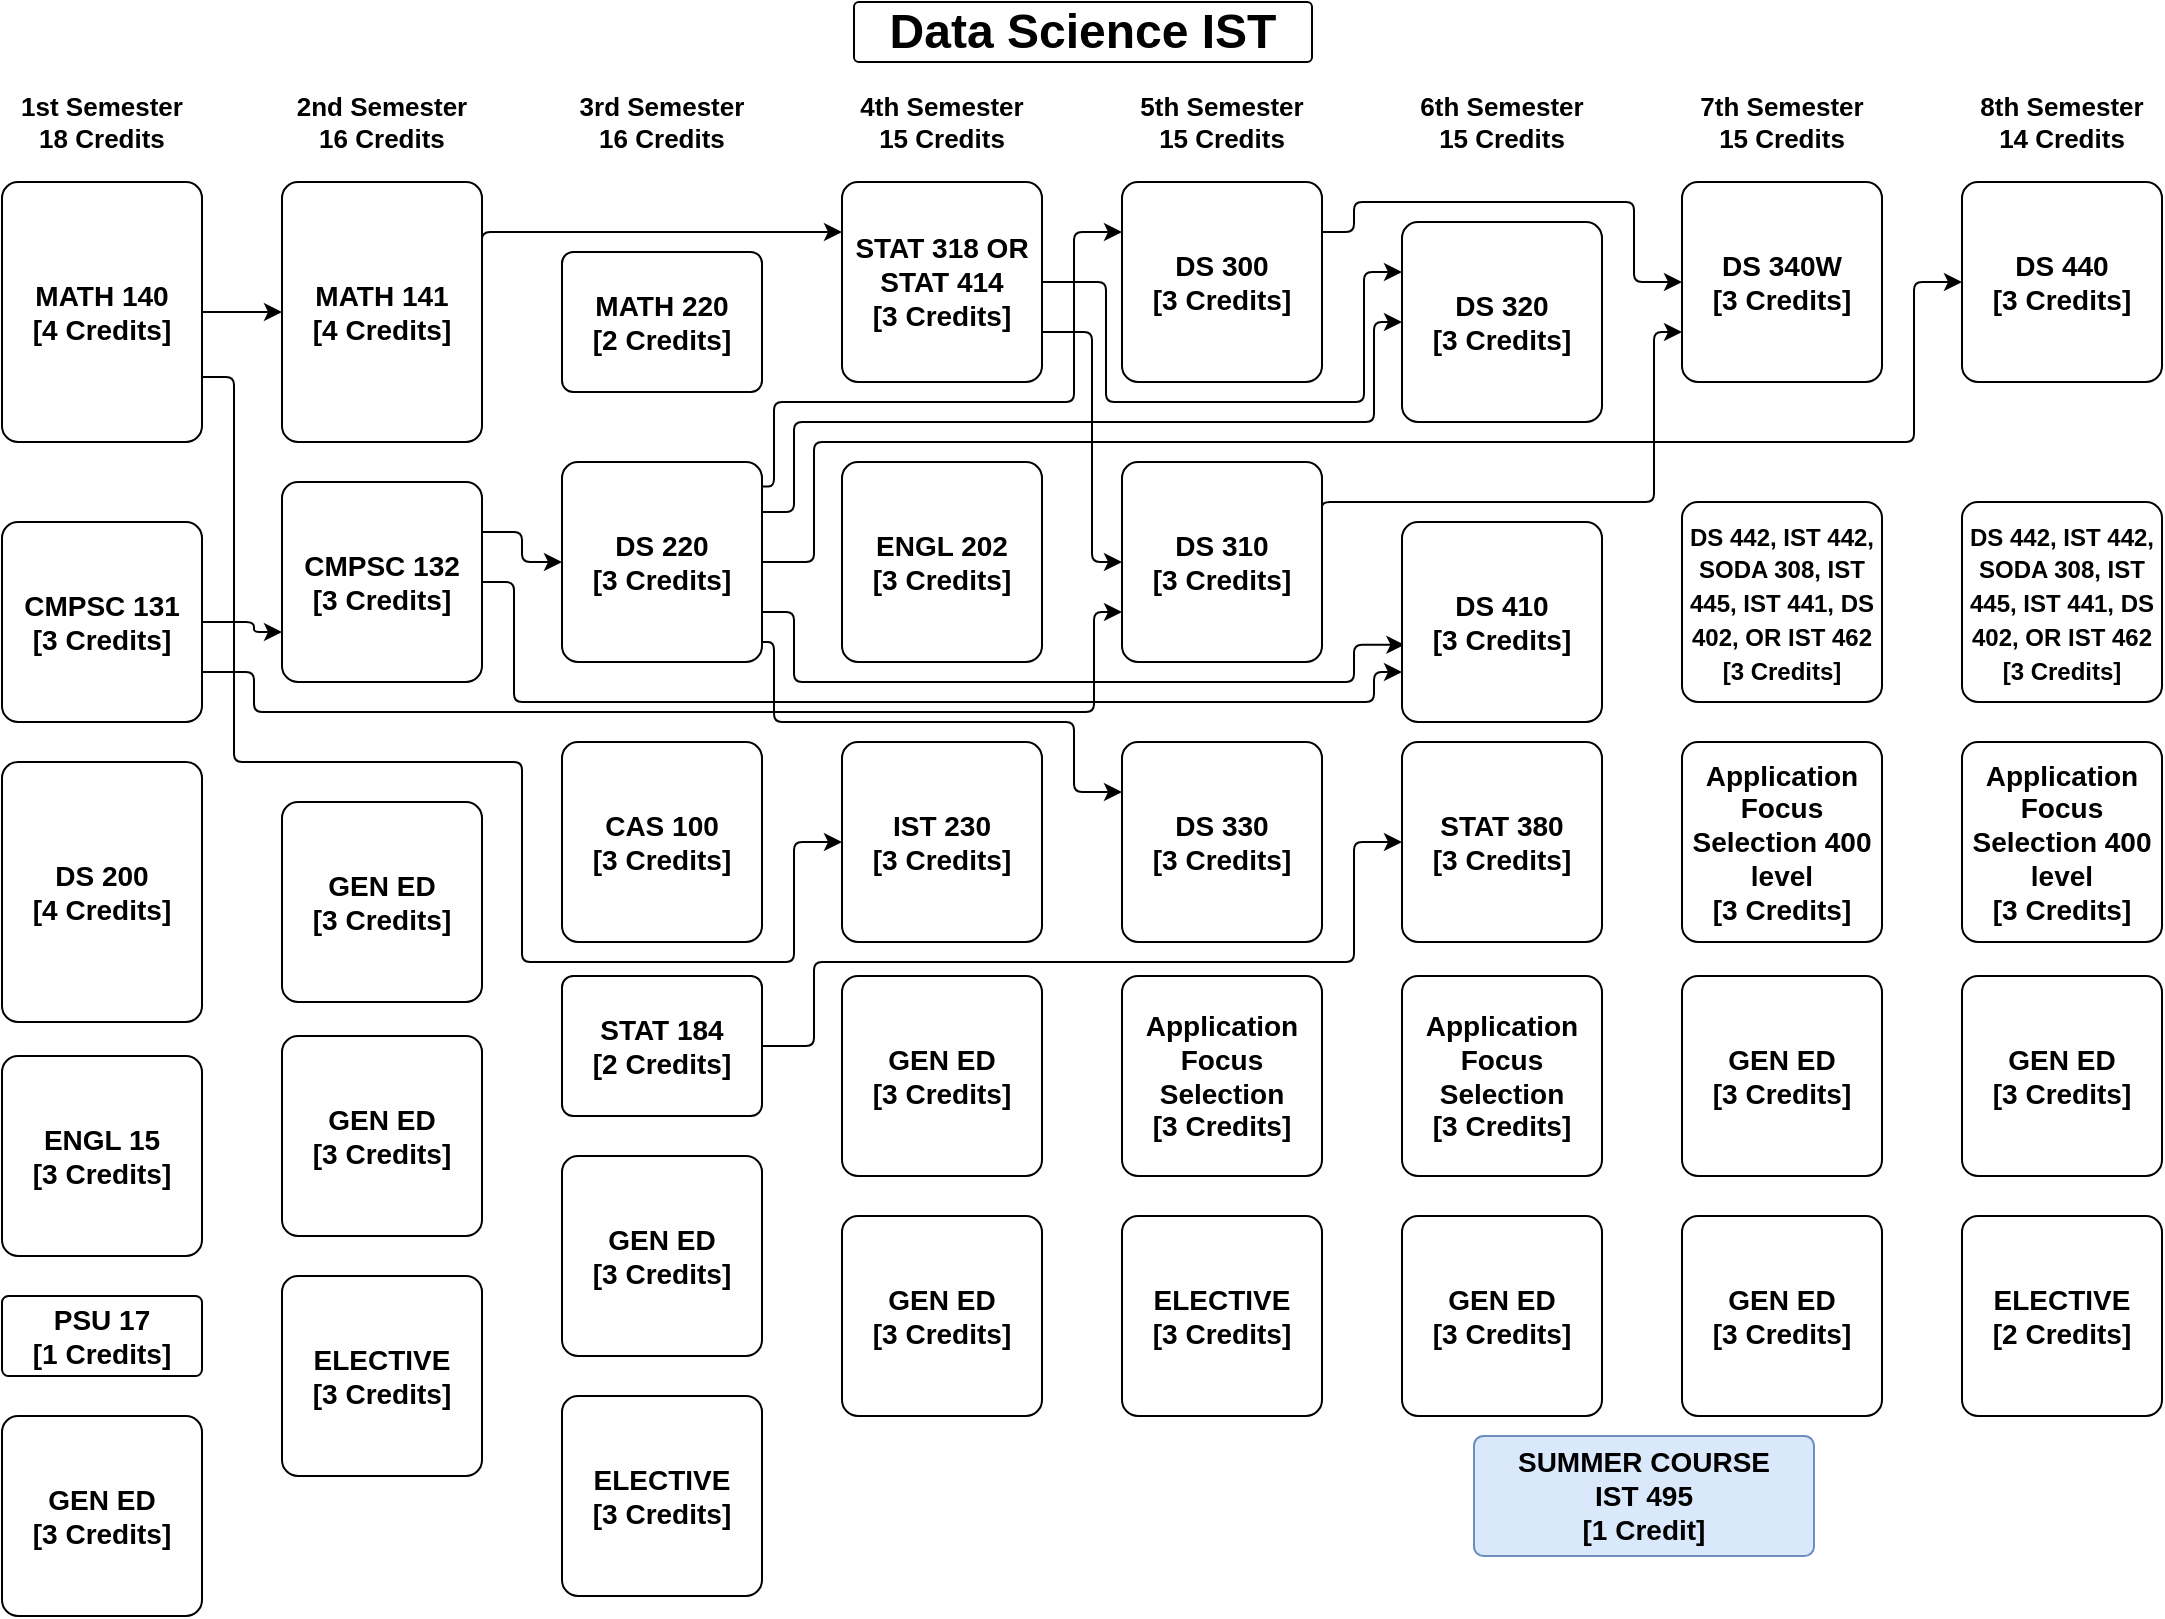 <mxfile version="14.2.9" type="device"><diagram id="fmPKW-tICe0rB_EEKOgg" name="Page-1"><mxGraphModel dx="1278" dy="580" grid="1" gridSize="10" guides="1" tooltips="1" connect="1" arrows="1" fold="1" page="1" pageScale="1" pageWidth="1169" pageHeight="827" background="none" math="0" shadow="0"><root><mxCell id="0"/><mxCell id="1" parent="0"/><mxCell id="9Ewdyy2UIEGDzYOWgbFg-1" value="&lt;span style=&quot;font-size: 24px&quot;&gt;&lt;b&gt;Data Science IST&lt;/b&gt;&lt;/span&gt;" style="rounded=1;whiteSpace=wrap;html=1;arcSize=8;" parent="1" vertex="1"><mxGeometry x="470" width="229" height="30" as="geometry"/></mxCell><mxCell id="vdnzOyY8LxOPLqDiBl6y-1" style="edgeStyle=orthogonalEdgeStyle;rounded=1;orthogonalLoop=1;jettySize=auto;html=1;exitX=1;exitY=0.5;exitDx=0;exitDy=0;entryX=0;entryY=0.5;entryDx=0;entryDy=0;arcSize=8;" edge="1" parent="1" source="9Ewdyy2UIEGDzYOWgbFg-3" target="6nBf4rz5qRWioeKP9C9Y-1"><mxGeometry relative="1" as="geometry"/></mxCell><mxCell id="vdnzOyY8LxOPLqDiBl6y-25" style="edgeStyle=orthogonalEdgeStyle;rounded=1;orthogonalLoop=1;jettySize=auto;html=1;exitX=1;exitY=0.75;exitDx=0;exitDy=0;entryX=0;entryY=0.5;entryDx=0;entryDy=0;arcSize=8;" edge="1" parent="1" source="9Ewdyy2UIEGDzYOWgbFg-3" target="6nBf4rz5qRWioeKP9C9Y-32"><mxGeometry relative="1" as="geometry"><Array as="points"><mxPoint x="160" y="188"/><mxPoint x="160" y="380"/><mxPoint x="304" y="380"/><mxPoint x="304" y="480"/><mxPoint x="440" y="480"/><mxPoint x="440" y="420"/></Array></mxGeometry></mxCell><mxCell id="9Ewdyy2UIEGDzYOWgbFg-3" value="&lt;span style=&quot;font-size: 14px&quot;&gt;MATH 140&lt;br&gt;&lt;/span&gt;[4 Credits]&lt;span style=&quot;font-size: 14px&quot;&gt;&lt;br&gt;&lt;/span&gt;" style="rounded=1;whiteSpace=wrap;html=1;fontSize=14;fontStyle=1;arcSize=8;" parent="1" vertex="1"><mxGeometry x="44" y="90" width="100" height="130" as="geometry"/></mxCell><mxCell id="vdnzOyY8LxOPLqDiBl6y-24" style="edgeStyle=orthogonalEdgeStyle;rounded=1;orthogonalLoop=1;jettySize=auto;html=1;exitX=1;exitY=0.25;exitDx=0;exitDy=0;entryX=0;entryY=0.25;entryDx=0;entryDy=0;arcSize=8;" edge="1" parent="1" source="6nBf4rz5qRWioeKP9C9Y-1" target="6nBf4rz5qRWioeKP9C9Y-3"><mxGeometry relative="1" as="geometry"><Array as="points"><mxPoint x="284" y="115"/></Array></mxGeometry></mxCell><mxCell id="6nBf4rz5qRWioeKP9C9Y-1" value="MATH 141&lt;br&gt;[4 Credits]" style="rounded=1;whiteSpace=wrap;html=1;fontSize=14;fontStyle=1;arcSize=8;" parent="1" vertex="1"><mxGeometry x="184" y="90" width="100" height="130" as="geometry"/></mxCell><mxCell id="6nBf4rz5qRWioeKP9C9Y-2" value="MATH 220&lt;br&gt;[2 Credits]" style="rounded=1;whiteSpace=wrap;html=1;fontSize=14;fontStyle=1;arcSize=8;" parent="1" vertex="1"><mxGeometry x="324" y="125" width="100" height="70" as="geometry"/></mxCell><mxCell id="vdnzOyY8LxOPLqDiBl6y-16" style="edgeStyle=orthogonalEdgeStyle;rounded=1;orthogonalLoop=1;jettySize=auto;html=1;exitX=1;exitY=0.5;exitDx=0;exitDy=0;entryX=0;entryY=0.25;entryDx=0;entryDy=0;arcSize=8;" edge="1" parent="1" source="6nBf4rz5qRWioeKP9C9Y-3" target="6nBf4rz5qRWioeKP9C9Y-5"><mxGeometry relative="1" as="geometry"><Array as="points"><mxPoint x="596" y="140"/><mxPoint x="596" y="200"/><mxPoint x="725" y="200"/><mxPoint x="725" y="135"/></Array></mxGeometry></mxCell><mxCell id="vdnzOyY8LxOPLqDiBl6y-21" style="edgeStyle=orthogonalEdgeStyle;rounded=1;orthogonalLoop=1;jettySize=auto;html=1;exitX=1;exitY=0.75;exitDx=0;exitDy=0;entryX=0;entryY=0.5;entryDx=0;entryDy=0;arcSize=8;" edge="1" parent="1" source="6nBf4rz5qRWioeKP9C9Y-3" target="6nBf4rz5qRWioeKP9C9Y-33"><mxGeometry relative="1" as="geometry"><Array as="points"><mxPoint x="589" y="165"/><mxPoint x="589" y="280"/></Array></mxGeometry></mxCell><mxCell id="6nBf4rz5qRWioeKP9C9Y-3" value="STAT 318 OR STAT 414&lt;br&gt;[3 Credits]" style="rounded=1;whiteSpace=wrap;html=1;fontSize=14;fontStyle=1;arcSize=8;" parent="1" vertex="1"><mxGeometry x="464" y="90" width="100" height="100" as="geometry"/></mxCell><mxCell id="vdnzOyY8LxOPLqDiBl6y-12" style="edgeStyle=orthogonalEdgeStyle;rounded=1;orthogonalLoop=1;jettySize=auto;html=1;exitX=1;exitY=0.25;exitDx=0;exitDy=0;entryX=0;entryY=0.5;entryDx=0;entryDy=0;arcSize=8;" edge="1" parent="1" source="6nBf4rz5qRWioeKP9C9Y-4" target="6nBf4rz5qRWioeKP9C9Y-6"><mxGeometry relative="1" as="geometry"><Array as="points"><mxPoint x="720" y="115"/><mxPoint x="720" y="100"/><mxPoint x="860" y="100"/><mxPoint x="860" y="140"/></Array></mxGeometry></mxCell><mxCell id="6nBf4rz5qRWioeKP9C9Y-4" value="DS 300&lt;br&gt;[3 Credits]" style="rounded=1;whiteSpace=wrap;html=1;fontSize=14;fontStyle=1;arcSize=8;" parent="1" vertex="1"><mxGeometry x="604" y="90" width="100" height="100" as="geometry"/></mxCell><mxCell id="6nBf4rz5qRWioeKP9C9Y-5" value="DS 320&lt;br&gt;[3 Credits]" style="rounded=1;whiteSpace=wrap;html=1;fontSize=14;fontStyle=1;arcSize=8;" parent="1" vertex="1"><mxGeometry x="744" y="110" width="100" height="100" as="geometry"/></mxCell><mxCell id="6nBf4rz5qRWioeKP9C9Y-6" value="DS 340W&lt;br&gt;[3 Credits]" style="rounded=1;whiteSpace=wrap;html=1;fontSize=14;fontStyle=1;arcSize=8;" parent="1" vertex="1"><mxGeometry x="884" y="90" width="100" height="100" as="geometry"/></mxCell><mxCell id="6nBf4rz5qRWioeKP9C9Y-7" value="DS 440&lt;br&gt;[3 Credits]" style="rounded=1;whiteSpace=wrap;html=1;fontSize=14;fontStyle=1;arcSize=8;" parent="1" vertex="1"><mxGeometry x="1024" y="90" width="100" height="100" as="geometry"/></mxCell><mxCell id="vdnzOyY8LxOPLqDiBl6y-2" style="edgeStyle=orthogonalEdgeStyle;rounded=1;orthogonalLoop=1;jettySize=auto;html=1;exitX=1;exitY=0.5;exitDx=0;exitDy=0;entryX=0;entryY=0.75;entryDx=0;entryDy=0;arcSize=8;" edge="1" parent="1" source="6nBf4rz5qRWioeKP9C9Y-29" target="6nBf4rz5qRWioeKP9C9Y-30"><mxGeometry relative="1" as="geometry"><Array as="points"><mxPoint x="170" y="310"/><mxPoint x="170" y="315"/></Array></mxGeometry></mxCell><mxCell id="vdnzOyY8LxOPLqDiBl6y-22" style="edgeStyle=orthogonalEdgeStyle;rounded=1;orthogonalLoop=1;jettySize=auto;html=1;entryX=0;entryY=0.75;entryDx=0;entryDy=0;arcSize=8;exitX=1;exitY=0.75;exitDx=0;exitDy=0;" edge="1" parent="1" source="6nBf4rz5qRWioeKP9C9Y-29" target="6nBf4rz5qRWioeKP9C9Y-33"><mxGeometry relative="1" as="geometry"><Array as="points"><mxPoint x="170" y="335"/><mxPoint x="170" y="355"/><mxPoint x="590" y="355"/><mxPoint x="590" y="305"/></Array></mxGeometry></mxCell><mxCell id="6nBf4rz5qRWioeKP9C9Y-29" value="CMPSC 131&lt;br&gt;[3 Credits]" style="rounded=1;whiteSpace=wrap;html=1;fontSize=14;fontStyle=1;arcSize=8;" parent="1" vertex="1"><mxGeometry x="44" y="260" width="100" height="100" as="geometry"/></mxCell><mxCell id="vdnzOyY8LxOPLqDiBl6y-18" style="edgeStyle=orthogonalEdgeStyle;rounded=1;orthogonalLoop=1;jettySize=auto;html=1;exitX=1;exitY=0.5;exitDx=0;exitDy=0;entryX=0;entryY=0.75;entryDx=0;entryDy=0;arcSize=8;" edge="1" parent="1" source="6nBf4rz5qRWioeKP9C9Y-30" target="6nBf4rz5qRWioeKP9C9Y-34"><mxGeometry relative="1" as="geometry"><Array as="points"><mxPoint x="300" y="290"/><mxPoint x="300" y="350"/><mxPoint x="730" y="350"/><mxPoint x="730" y="335"/></Array></mxGeometry></mxCell><mxCell id="vdnzOyY8LxOPLqDiBl6y-26" style="edgeStyle=orthogonalEdgeStyle;rounded=1;orthogonalLoop=1;jettySize=auto;html=1;exitX=1;exitY=0.25;exitDx=0;exitDy=0;entryX=0;entryY=0.5;entryDx=0;entryDy=0;arcSize=8;" edge="1" parent="1" source="6nBf4rz5qRWioeKP9C9Y-30" target="6nBf4rz5qRWioeKP9C9Y-31"><mxGeometry relative="1" as="geometry"/></mxCell><mxCell id="6nBf4rz5qRWioeKP9C9Y-30" value="CMPSC 132&lt;br&gt;[3 Credits]" style="rounded=1;whiteSpace=wrap;html=1;fontSize=14;fontStyle=1;arcSize=8;" parent="1" vertex="1"><mxGeometry x="184" y="240" width="100" height="100" as="geometry"/></mxCell><mxCell id="vdnzOyY8LxOPLqDiBl6y-11" style="edgeStyle=orthogonalEdgeStyle;rounded=1;orthogonalLoop=1;jettySize=auto;html=1;exitX=1;exitY=0.5;exitDx=0;exitDy=0;entryX=0;entryY=0.5;entryDx=0;entryDy=0;arcSize=8;" edge="1" parent="1" source="6nBf4rz5qRWioeKP9C9Y-31" target="6nBf4rz5qRWioeKP9C9Y-7"><mxGeometry relative="1" as="geometry"><Array as="points"><mxPoint x="450" y="280"/><mxPoint x="450" y="220"/><mxPoint x="1000" y="220"/><mxPoint x="1000" y="140"/></Array></mxGeometry></mxCell><mxCell id="vdnzOyY8LxOPLqDiBl6y-15" style="edgeStyle=orthogonalEdgeStyle;rounded=1;orthogonalLoop=1;jettySize=auto;html=1;exitX=1;exitY=0.25;exitDx=0;exitDy=0;entryX=0;entryY=0.5;entryDx=0;entryDy=0;arcSize=8;" edge="1" parent="1" source="6nBf4rz5qRWioeKP9C9Y-31" target="6nBf4rz5qRWioeKP9C9Y-5"><mxGeometry relative="1" as="geometry"><Array as="points"><mxPoint x="440" y="255"/><mxPoint x="440" y="210"/><mxPoint x="730" y="210"/><mxPoint x="730" y="160"/></Array></mxGeometry></mxCell><mxCell id="vdnzOyY8LxOPLqDiBl6y-17" style="edgeStyle=orthogonalEdgeStyle;rounded=1;orthogonalLoop=1;jettySize=auto;html=1;exitX=1;exitY=0.75;exitDx=0;exitDy=0;entryX=0.012;entryY=0.614;entryDx=0;entryDy=0;arcSize=8;entryPerimeter=0;" edge="1" parent="1" source="6nBf4rz5qRWioeKP9C9Y-31" target="6nBf4rz5qRWioeKP9C9Y-34"><mxGeometry relative="1" as="geometry"><Array as="points"><mxPoint x="440" y="305"/><mxPoint x="440" y="340"/><mxPoint x="720" y="340"/><mxPoint x="720" y="321"/></Array></mxGeometry></mxCell><mxCell id="vdnzOyY8LxOPLqDiBl6y-20" style="edgeStyle=orthogonalEdgeStyle;rounded=1;orthogonalLoop=1;jettySize=auto;html=1;exitX=1.004;exitY=0.122;exitDx=0;exitDy=0;entryX=0;entryY=0.25;entryDx=0;entryDy=0;exitPerimeter=0;arcSize=8;" edge="1" parent="1" source="6nBf4rz5qRWioeKP9C9Y-31" target="6nBf4rz5qRWioeKP9C9Y-4"><mxGeometry relative="1" as="geometry"><Array as="points"><mxPoint x="430" y="242"/><mxPoint x="430" y="200"/><mxPoint x="580" y="200"/><mxPoint x="580" y="115"/></Array></mxGeometry></mxCell><mxCell id="vdnzOyY8LxOPLqDiBl6y-23" style="edgeStyle=orthogonalEdgeStyle;rounded=1;orthogonalLoop=1;jettySize=auto;html=1;entryX=0;entryY=0.25;entryDx=0;entryDy=0;arcSize=8;" edge="1" parent="1" target="6nBf4rz5qRWioeKP9C9Y-41"><mxGeometry relative="1" as="geometry"><mxPoint x="420" y="300" as="sourcePoint"/><Array as="points"><mxPoint x="420" y="320"/><mxPoint x="430" y="320"/><mxPoint x="430" y="360"/><mxPoint x="580" y="360"/><mxPoint x="580" y="395"/></Array></mxGeometry></mxCell><mxCell id="6nBf4rz5qRWioeKP9C9Y-31" value="DS 220&lt;br&gt;[3 Credits]" style="rounded=1;whiteSpace=wrap;html=1;fontSize=14;fontStyle=1;arcSize=8;" parent="1" vertex="1"><mxGeometry x="324" y="230" width="100" height="100" as="geometry"/></mxCell><mxCell id="6nBf4rz5qRWioeKP9C9Y-32" value="IST 230&lt;br&gt;[3 Credits]" style="rounded=1;whiteSpace=wrap;html=1;fontSize=14;fontStyle=1;arcSize=8;" parent="1" vertex="1"><mxGeometry x="464" y="370" width="100" height="100" as="geometry"/></mxCell><mxCell id="vdnzOyY8LxOPLqDiBl6y-13" style="edgeStyle=orthogonalEdgeStyle;rounded=1;orthogonalLoop=1;jettySize=auto;html=1;exitX=1;exitY=0.25;exitDx=0;exitDy=0;entryX=0;entryY=0.75;entryDx=0;entryDy=0;arcSize=8;" edge="1" parent="1" source="6nBf4rz5qRWioeKP9C9Y-33" target="6nBf4rz5qRWioeKP9C9Y-6"><mxGeometry relative="1" as="geometry"><Array as="points"><mxPoint x="704" y="250"/><mxPoint x="870" y="250"/><mxPoint x="870" y="165"/></Array></mxGeometry></mxCell><mxCell id="6nBf4rz5qRWioeKP9C9Y-33" value="DS 310&lt;br&gt;[3 Credits]" style="rounded=1;whiteSpace=wrap;html=1;fontSize=14;fontStyle=1;arcSize=8;" parent="1" vertex="1"><mxGeometry x="604" y="230" width="100" height="100" as="geometry"/></mxCell><mxCell id="6nBf4rz5qRWioeKP9C9Y-34" value="DS 410&lt;br&gt;[3 Credits]" style="rounded=1;whiteSpace=wrap;html=1;fontSize=14;fontStyle=1;arcSize=8;" parent="1" vertex="1"><mxGeometry x="744" y="260" width="100" height="100" as="geometry"/></mxCell><mxCell id="6nBf4rz5qRWioeKP9C9Y-35" value="&lt;font style=&quot;font-size: 12px&quot;&gt;DS 442, IST 442, SODA 308, IST 445, IST 441, DS 402, OR IST 462&lt;br&gt;[3 Credits]&lt;/font&gt;" style="rounded=1;whiteSpace=wrap;html=1;fontSize=14;fontStyle=1;arcSize=8;" parent="1" vertex="1"><mxGeometry x="884" y="250" width="100" height="100" as="geometry"/></mxCell><mxCell id="6nBf4rz5qRWioeKP9C9Y-37" value="DS 200&lt;br&gt;[4 Credits]" style="rounded=1;whiteSpace=wrap;html=1;fontSize=14;fontStyle=1;arcSize=8;" parent="1" vertex="1"><mxGeometry x="44" y="380" width="100" height="130" as="geometry"/></mxCell><mxCell id="6nBf4rz5qRWioeKP9C9Y-38" value="GEN ED&lt;br&gt;[3 Credits]" style="rounded=1;whiteSpace=wrap;html=1;fontSize=14;fontStyle=1;arcSize=8;" parent="1" vertex="1"><mxGeometry x="184" y="400" width="100" height="100" as="geometry"/></mxCell><mxCell id="6nBf4rz5qRWioeKP9C9Y-39" value="CAS 100&lt;br&gt;[3 Credits]" style="rounded=1;whiteSpace=wrap;html=1;fontSize=14;fontStyle=1;arcSize=8;" parent="1" vertex="1"><mxGeometry x="324" y="370" width="100" height="100" as="geometry"/></mxCell><mxCell id="6nBf4rz5qRWioeKP9C9Y-40" value="ENGL 202&lt;br&gt;[3 Credits]" style="rounded=1;whiteSpace=wrap;html=1;fontSize=14;fontStyle=1;arcSize=8;" parent="1" vertex="1"><mxGeometry x="464" y="230" width="100" height="100" as="geometry"/></mxCell><mxCell id="6nBf4rz5qRWioeKP9C9Y-41" value="DS 330&lt;br&gt;[3 Credits]" style="rounded=1;whiteSpace=wrap;html=1;fontSize=14;fontStyle=1;arcSize=8;" parent="1" vertex="1"><mxGeometry x="604" y="370" width="100" height="100" as="geometry"/></mxCell><mxCell id="6nBf4rz5qRWioeKP9C9Y-42" value="STAT 380&lt;br&gt;[3 Credits]" style="rounded=1;whiteSpace=wrap;html=1;fontSize=14;fontStyle=1;arcSize=8;" parent="1" vertex="1"><mxGeometry x="744" y="370" width="100" height="100" as="geometry"/></mxCell><mxCell id="6nBf4rz5qRWioeKP9C9Y-43" value="Application Focus Selection 400 level&lt;br&gt;[3 Credits]" style="rounded=1;whiteSpace=wrap;html=1;fontSize=14;fontStyle=1;arcSize=8;" parent="1" vertex="1"><mxGeometry x="884" y="370" width="100" height="100" as="geometry"/></mxCell><mxCell id="6nBf4rz5qRWioeKP9C9Y-45" value="ENGL 15&lt;br&gt;[3 Credits]" style="rounded=1;whiteSpace=wrap;html=1;fontSize=14;fontStyle=1;arcSize=8;" parent="1" vertex="1"><mxGeometry x="44" y="527" width="100" height="100" as="geometry"/></mxCell><mxCell id="6nBf4rz5qRWioeKP9C9Y-46" value="GEN ED&lt;br&gt;[3 Credits]" style="rounded=1;whiteSpace=wrap;html=1;fontSize=14;fontStyle=1;arcSize=8;" parent="1" vertex="1"><mxGeometry x="184" y="517" width="100" height="100" as="geometry"/></mxCell><mxCell id="vdnzOyY8LxOPLqDiBl6y-19" style="edgeStyle=orthogonalEdgeStyle;rounded=1;orthogonalLoop=1;jettySize=auto;html=1;exitX=1;exitY=0.5;exitDx=0;exitDy=0;entryX=0;entryY=0.5;entryDx=0;entryDy=0;arcSize=8;" edge="1" parent="1" source="6nBf4rz5qRWioeKP9C9Y-47" target="6nBf4rz5qRWioeKP9C9Y-42"><mxGeometry relative="1" as="geometry"><Array as="points"><mxPoint x="450" y="522"/><mxPoint x="450" y="480"/><mxPoint x="720" y="480"/><mxPoint x="720" y="420"/></Array></mxGeometry></mxCell><mxCell id="6nBf4rz5qRWioeKP9C9Y-47" value="STAT 184&lt;br&gt;[2 Credits]" style="rounded=1;whiteSpace=wrap;html=1;fontSize=14;fontStyle=1;arcSize=8;" parent="1" vertex="1"><mxGeometry x="324" y="487" width="100" height="70" as="geometry"/></mxCell><mxCell id="6nBf4rz5qRWioeKP9C9Y-48" value="GEN ED&lt;br&gt;[3 Credits]" style="rounded=1;whiteSpace=wrap;html=1;fontSize=14;fontStyle=1;arcSize=8;" parent="1" vertex="1"><mxGeometry x="464" y="487" width="100" height="100" as="geometry"/></mxCell><mxCell id="6nBf4rz5qRWioeKP9C9Y-49" value="Application Focus Selection&lt;br&gt;[3 Credits]" style="rounded=1;whiteSpace=wrap;html=1;fontSize=14;fontStyle=1;arcSize=8;" parent="1" vertex="1"><mxGeometry x="604" y="487" width="100" height="100" as="geometry"/></mxCell><mxCell id="6nBf4rz5qRWioeKP9C9Y-51" value="GEN ED&lt;br&gt;[3 Credits]" style="rounded=1;whiteSpace=wrap;html=1;fontSize=14;fontStyle=1;arcSize=8;" parent="1" vertex="1"><mxGeometry x="884" y="487" width="100" height="100" as="geometry"/></mxCell><mxCell id="6nBf4rz5qRWioeKP9C9Y-53" value="PSU 17&lt;br&gt;[1 Credits]" style="rounded=1;whiteSpace=wrap;html=1;fontSize=14;fontStyle=1;arcSize=8;" parent="1" vertex="1"><mxGeometry x="44" y="647" width="100" height="40" as="geometry"/></mxCell><mxCell id="6nBf4rz5qRWioeKP9C9Y-54" value="ELECTIVE&lt;br&gt;[3 Credits]" style="rounded=1;whiteSpace=wrap;html=1;fontSize=14;fontStyle=1;arcSize=8;" parent="1" vertex="1"><mxGeometry x="184" y="637" width="100" height="100" as="geometry"/></mxCell><mxCell id="6nBf4rz5qRWioeKP9C9Y-55" value="GEN ED&lt;br&gt;[3 Credits]" style="rounded=1;whiteSpace=wrap;html=1;fontSize=14;fontStyle=1;arcSize=8;" parent="1" vertex="1"><mxGeometry x="324" y="577" width="100" height="100" as="geometry"/></mxCell><mxCell id="6nBf4rz5qRWioeKP9C9Y-56" value="GEN ED&lt;br&gt;[3 Credits]" style="rounded=1;whiteSpace=wrap;html=1;fontSize=14;fontStyle=1;arcSize=8;" parent="1" vertex="1"><mxGeometry x="464" y="607" width="100" height="100" as="geometry"/></mxCell><mxCell id="6nBf4rz5qRWioeKP9C9Y-57" value="ELECTIVE&lt;br&gt;[3 Credits]" style="rounded=1;whiteSpace=wrap;html=1;fontSize=14;fontStyle=1;arcSize=8;" parent="1" vertex="1"><mxGeometry x="604" y="607" width="100" height="100" as="geometry"/></mxCell><mxCell id="6nBf4rz5qRWioeKP9C9Y-58" value="GEN ED&lt;br&gt;[3 Credits]" style="rounded=1;whiteSpace=wrap;html=1;fontSize=14;fontStyle=1;arcSize=8;" parent="1" vertex="1"><mxGeometry x="744" y="607" width="100" height="100" as="geometry"/></mxCell><mxCell id="6nBf4rz5qRWioeKP9C9Y-60" value="ELECTIVE&lt;br&gt;[2 Credits]" style="rounded=1;whiteSpace=wrap;html=1;fontSize=14;fontStyle=1;arcSize=8;" parent="1" vertex="1"><mxGeometry x="1024" y="607" width="100" height="100" as="geometry"/></mxCell><mxCell id="6nBf4rz5qRWioeKP9C9Y-61" value="GEN ED&lt;br&gt;[3 Credits]" style="rounded=1;whiteSpace=wrap;html=1;fontSize=14;fontStyle=1;arcSize=8;" parent="1" vertex="1"><mxGeometry x="44" y="707" width="100" height="100" as="geometry"/></mxCell><mxCell id="6nBf4rz5qRWioeKP9C9Y-63" value="ELECTIVE&lt;br&gt;[3 Credits]" style="rounded=1;whiteSpace=wrap;html=1;fontSize=14;fontStyle=1;arcSize=8;" parent="1" vertex="1"><mxGeometry x="324" y="697" width="100" height="100" as="geometry"/></mxCell><mxCell id="6nBf4rz5qRWioeKP9C9Y-70" value="1st Semester&lt;br style=&quot;font-size: 13px&quot;&gt;18 Credits" style="text;html=1;strokeColor=none;fillColor=none;align=center;verticalAlign=middle;whiteSpace=wrap;rounded=0;fontStyle=1;fontSize=13;arcSize=8;" parent="1" vertex="1"><mxGeometry x="49" y="40" width="90" height="40" as="geometry"/></mxCell><mxCell id="6nBf4rz5qRWioeKP9C9Y-71" value="2nd Semester&lt;br style=&quot;font-size: 13px&quot;&gt;16 Credits" style="text;html=1;strokeColor=none;fillColor=none;align=center;verticalAlign=middle;whiteSpace=wrap;rounded=0;fontStyle=1;fontSize=13;arcSize=8;" parent="1" vertex="1"><mxGeometry x="189" y="40" width="90" height="40" as="geometry"/></mxCell><mxCell id="6nBf4rz5qRWioeKP9C9Y-72" value="3rd Semester&lt;br style=&quot;font-size: 13px&quot;&gt;16 Credits" style="text;html=1;strokeColor=none;fillColor=none;align=center;verticalAlign=middle;whiteSpace=wrap;rounded=0;fontStyle=1;fontSize=13;arcSize=8;" parent="1" vertex="1"><mxGeometry x="329" y="40" width="90" height="40" as="geometry"/></mxCell><mxCell id="6nBf4rz5qRWioeKP9C9Y-73" value="7th Semester&lt;br style=&quot;font-size: 13px&quot;&gt;15 Credits" style="text;html=1;strokeColor=none;fillColor=none;align=center;verticalAlign=middle;whiteSpace=wrap;rounded=0;fontStyle=1;fontSize=13;arcSize=8;" parent="1" vertex="1"><mxGeometry x="889" y="40" width="90" height="40" as="geometry"/></mxCell><mxCell id="6nBf4rz5qRWioeKP9C9Y-74" value="5th Semester&lt;br style=&quot;font-size: 13px&quot;&gt;15 Credits" style="text;html=1;strokeColor=none;fillColor=none;align=center;verticalAlign=middle;whiteSpace=wrap;rounded=0;fontStyle=1;fontSize=13;arcSize=8;" parent="1" vertex="1"><mxGeometry x="609" y="40" width="90" height="40" as="geometry"/></mxCell><mxCell id="6nBf4rz5qRWioeKP9C9Y-75" value="4th Semester&lt;br style=&quot;font-size: 13px&quot;&gt;15 Credits" style="text;html=1;strokeColor=none;fillColor=none;align=center;verticalAlign=middle;whiteSpace=wrap;rounded=0;fontStyle=1;fontSize=13;arcSize=8;" parent="1" vertex="1"><mxGeometry x="469" y="40" width="90" height="40" as="geometry"/></mxCell><mxCell id="6nBf4rz5qRWioeKP9C9Y-76" value="6th Semester&lt;br style=&quot;font-size: 13px&quot;&gt;15 Credits" style="text;html=1;strokeColor=none;fillColor=none;align=center;verticalAlign=middle;whiteSpace=wrap;rounded=0;fontStyle=1;fontSize=13;arcSize=8;" parent="1" vertex="1"><mxGeometry x="749" y="40" width="90" height="40" as="geometry"/></mxCell><mxCell id="6nBf4rz5qRWioeKP9C9Y-77" value="8th Semester&lt;br style=&quot;font-size: 13px&quot;&gt;14 Credits" style="text;html=1;strokeColor=none;fillColor=none;align=center;verticalAlign=middle;whiteSpace=wrap;rounded=0;fontStyle=1;fontSize=13;arcSize=8;" parent="1" vertex="1"><mxGeometry x="1029" y="40" width="90" height="40" as="geometry"/></mxCell><mxCell id="vdnzOyY8LxOPLqDiBl6y-3" value="Application Focus Selection&lt;br&gt;[3 Credits]" style="rounded=1;whiteSpace=wrap;html=1;fontSize=14;fontStyle=1;arcSize=8;" vertex="1" parent="1"><mxGeometry x="744" y="487" width="100" height="100" as="geometry"/></mxCell><mxCell id="vdnzOyY8LxOPLqDiBl6y-4" value="SUMMER COURSE&lt;br&gt;IST 495&lt;br&gt;[1 Credit]" style="rounded=1;whiteSpace=wrap;html=1;fontSize=14;fontStyle=1;arcSize=8;fillColor=#dae8fc;strokeColor=#6c8ebf;" vertex="1" parent="1"><mxGeometry x="780" y="717" width="170" height="60" as="geometry"/></mxCell><mxCell id="vdnzOyY8LxOPLqDiBl6y-5" value="GEN ED&lt;br&gt;[3 Credits]" style="rounded=1;whiteSpace=wrap;html=1;fontSize=14;fontStyle=1;arcSize=8;" vertex="1" parent="1"><mxGeometry x="884" y="607" width="100" height="100" as="geometry"/></mxCell><mxCell id="vdnzOyY8LxOPLqDiBl6y-6" value="GEN ED&lt;br&gt;[3 Credits]" style="rounded=1;whiteSpace=wrap;html=1;fontSize=14;fontStyle=1;arcSize=8;" vertex="1" parent="1"><mxGeometry x="1024" y="487" width="100" height="100" as="geometry"/></mxCell><mxCell id="vdnzOyY8LxOPLqDiBl6y-7" value="Application Focus Selection 400 level&lt;br&gt;[3 Credits]" style="rounded=1;whiteSpace=wrap;html=1;fontSize=14;fontStyle=1;arcSize=8;" vertex="1" parent="1"><mxGeometry x="1024" y="370" width="100" height="100" as="geometry"/></mxCell><mxCell id="vdnzOyY8LxOPLqDiBl6y-8" value="&lt;font style=&quot;font-size: 12px&quot;&gt;DS 442, IST 442, SODA 308, IST 445, IST 441, DS 402, OR IST 462&lt;br&gt;[3 Credits]&lt;/font&gt;" style="rounded=1;whiteSpace=wrap;html=1;fontSize=14;fontStyle=1;arcSize=8;" vertex="1" parent="1"><mxGeometry x="1024" y="250" width="100" height="100" as="geometry"/></mxCell></root></mxGraphModel></diagram></mxfile>